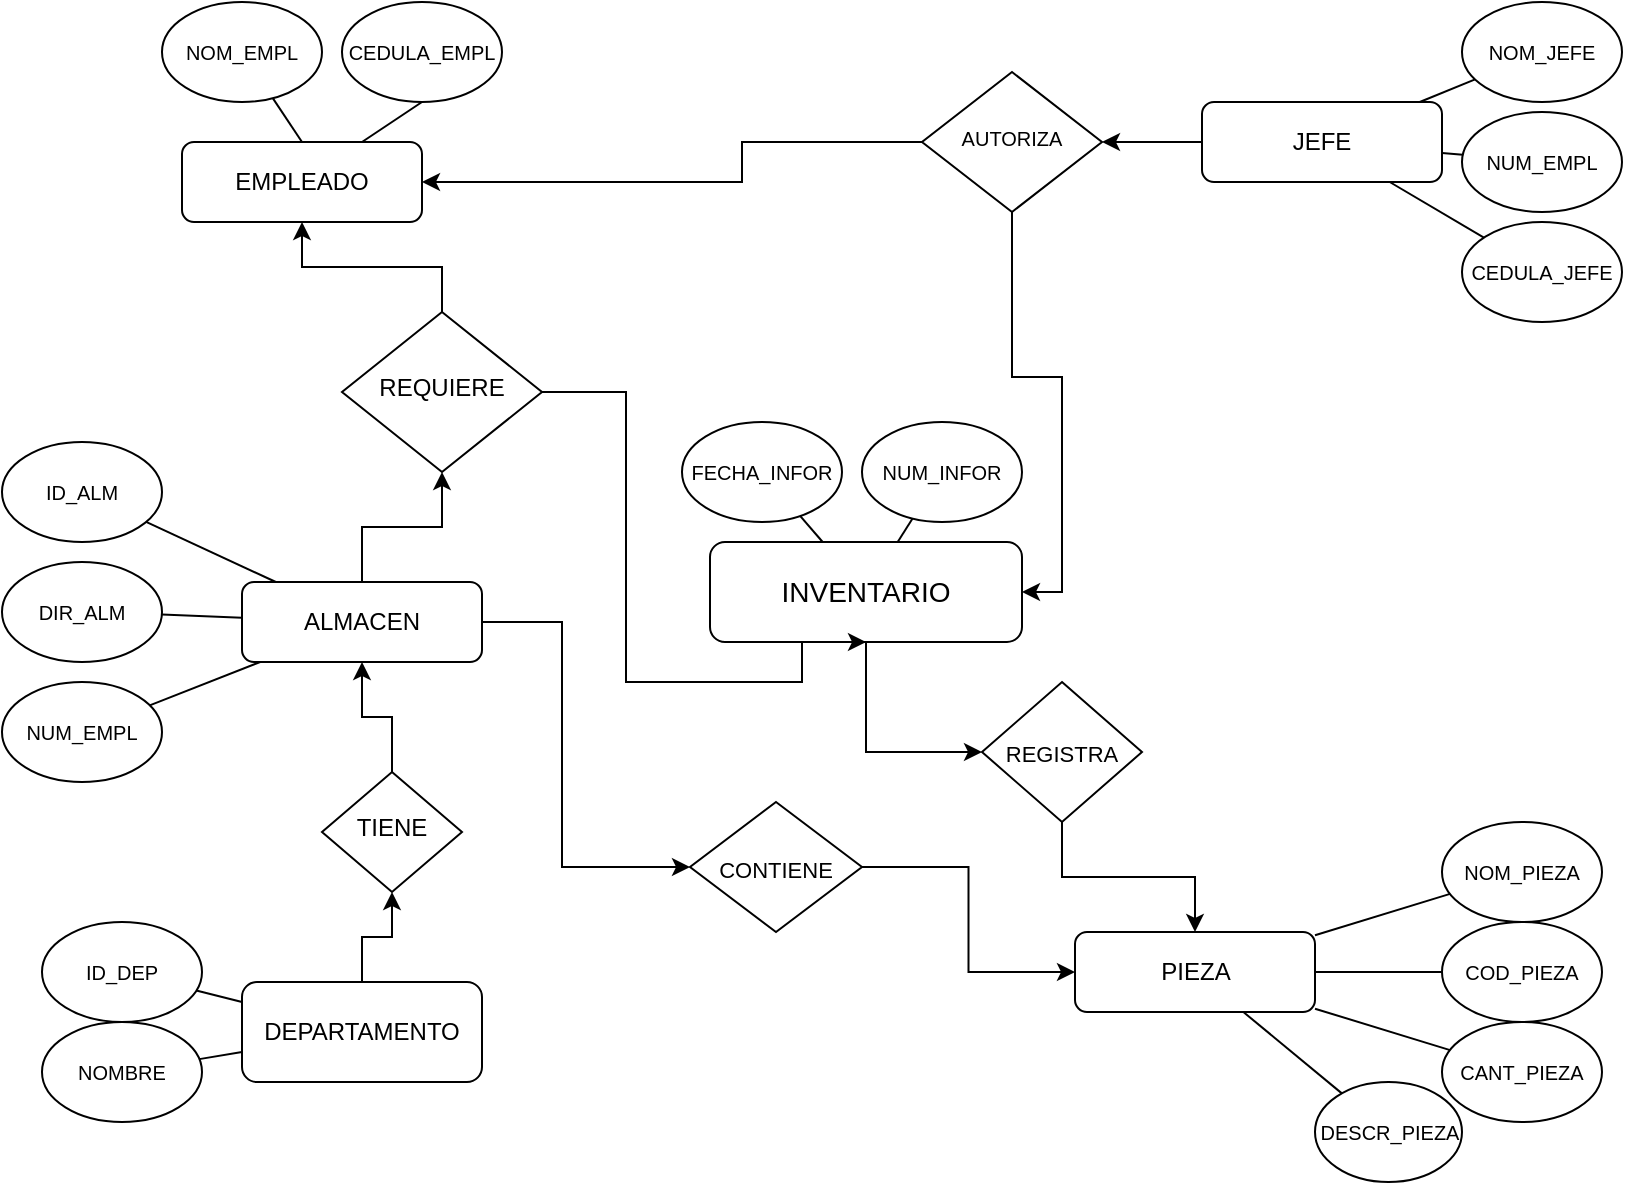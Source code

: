 <mxfile version="20.3.6" type="github">
  <diagram id="C5RBs43oDa-KdzZeNtuy" name="Page-1">
    <mxGraphModel dx="942" dy="606" grid="1" gridSize="10" guides="1" tooltips="1" connect="1" arrows="1" fold="1" page="1" pageScale="1" pageWidth="827" pageHeight="1169" math="0" shadow="0">
      <root>
        <mxCell id="WIyWlLk6GJQsqaUBKTNV-0" />
        <mxCell id="WIyWlLk6GJQsqaUBKTNV-1" parent="WIyWlLk6GJQsqaUBKTNV-0" />
        <mxCell id="WIyWlLk6GJQsqaUBKTNV-3" value="EMPLEADO" style="rounded=1;whiteSpace=wrap;html=1;fontSize=12;glass=0;strokeWidth=1;shadow=0;" parent="WIyWlLk6GJQsqaUBKTNV-1" vertex="1">
          <mxGeometry x="90" y="80" width="120" height="40" as="geometry" />
        </mxCell>
        <mxCell id="4ZOx1z21GBPkGNEGpBiZ-81" style="edgeStyle=orthogonalEdgeStyle;rounded=0;orthogonalLoop=1;jettySize=auto;html=1;fontSize=11;entryX=0;entryY=0.5;entryDx=0;entryDy=0;" edge="1" parent="WIyWlLk6GJQsqaUBKTNV-1" source="WIyWlLk6GJQsqaUBKTNV-7" target="4ZOx1z21GBPkGNEGpBiZ-76">
          <mxGeometry relative="1" as="geometry">
            <mxPoint x="500" y="400" as="targetPoint" />
          </mxGeometry>
        </mxCell>
        <mxCell id="WIyWlLk6GJQsqaUBKTNV-7" value="&lt;font style=&quot;font-size: 14px;&quot;&gt;INVENTARIO&lt;/font&gt;" style="rounded=1;whiteSpace=wrap;html=1;fontSize=12;glass=0;strokeWidth=1;shadow=0;" parent="WIyWlLk6GJQsqaUBKTNV-1" vertex="1">
          <mxGeometry x="354" y="280" width="156" height="50" as="geometry" />
        </mxCell>
        <mxCell id="WIyWlLk6GJQsqaUBKTNV-11" value="PIEZA" style="rounded=1;whiteSpace=wrap;html=1;fontSize=12;glass=0;strokeWidth=1;shadow=0;" parent="WIyWlLk6GJQsqaUBKTNV-1" vertex="1">
          <mxGeometry x="536.5" y="475" width="120" height="40" as="geometry" />
        </mxCell>
        <mxCell id="4ZOx1z21GBPkGNEGpBiZ-6" style="edgeStyle=orthogonalEdgeStyle;rounded=0;orthogonalLoop=1;jettySize=auto;html=1;entryX=1;entryY=0.5;entryDx=0;entryDy=0;" edge="1" parent="WIyWlLk6GJQsqaUBKTNV-1" source="WIyWlLk6GJQsqaUBKTNV-12" target="4ZOx1z21GBPkGNEGpBiZ-3">
          <mxGeometry relative="1" as="geometry" />
        </mxCell>
        <mxCell id="WIyWlLk6GJQsqaUBKTNV-12" value="JEFE" style="rounded=1;whiteSpace=wrap;html=1;fontSize=12;glass=0;strokeWidth=1;shadow=0;" parent="WIyWlLk6GJQsqaUBKTNV-1" vertex="1">
          <mxGeometry x="600" y="60" width="120" height="40" as="geometry" />
        </mxCell>
        <mxCell id="4ZOx1z21GBPkGNEGpBiZ-54" style="edgeStyle=orthogonalEdgeStyle;rounded=0;orthogonalLoop=1;jettySize=auto;html=1;entryX=0.5;entryY=1;entryDx=0;entryDy=0;fontSize=12;" edge="1" parent="WIyWlLk6GJQsqaUBKTNV-1" source="4ZOx1z21GBPkGNEGpBiZ-0" target="4ZOx1z21GBPkGNEGpBiZ-4">
          <mxGeometry relative="1" as="geometry" />
        </mxCell>
        <mxCell id="4ZOx1z21GBPkGNEGpBiZ-0" value="DEPARTAMENTO" style="rounded=1;whiteSpace=wrap;html=1;" vertex="1" parent="WIyWlLk6GJQsqaUBKTNV-1">
          <mxGeometry x="120" y="500" width="120" height="50" as="geometry" />
        </mxCell>
        <mxCell id="4ZOx1z21GBPkGNEGpBiZ-70" style="edgeStyle=orthogonalEdgeStyle;rounded=0;orthogonalLoop=1;jettySize=auto;html=1;entryX=1;entryY=0.5;entryDx=0;entryDy=0;fontSize=12;" edge="1" parent="WIyWlLk6GJQsqaUBKTNV-1" source="4ZOx1z21GBPkGNEGpBiZ-3" target="WIyWlLk6GJQsqaUBKTNV-3">
          <mxGeometry relative="1" as="geometry">
            <Array as="points">
              <mxPoint x="370" y="80" />
              <mxPoint x="370" y="100" />
            </Array>
          </mxGeometry>
        </mxCell>
        <mxCell id="4ZOx1z21GBPkGNEGpBiZ-73" style="edgeStyle=orthogonalEdgeStyle;rounded=0;orthogonalLoop=1;jettySize=auto;html=1;entryX=1;entryY=0.5;entryDx=0;entryDy=0;fontSize=14;" edge="1" parent="WIyWlLk6GJQsqaUBKTNV-1" source="4ZOx1z21GBPkGNEGpBiZ-3" target="WIyWlLk6GJQsqaUBKTNV-7">
          <mxGeometry relative="1" as="geometry" />
        </mxCell>
        <mxCell id="4ZOx1z21GBPkGNEGpBiZ-3" value="&lt;font style=&quot;font-size: 10px;&quot;&gt;AUTORIZA&lt;/font&gt;" style="rhombus;whiteSpace=wrap;html=1;shadow=0;fontFamily=Helvetica;fontSize=12;align=center;strokeWidth=1;spacing=6;spacingTop=-4;" vertex="1" parent="WIyWlLk6GJQsqaUBKTNV-1">
          <mxGeometry x="460" y="45" width="90" height="70" as="geometry" />
        </mxCell>
        <mxCell id="4ZOx1z21GBPkGNEGpBiZ-55" style="edgeStyle=orthogonalEdgeStyle;rounded=0;orthogonalLoop=1;jettySize=auto;html=1;fontSize=12;" edge="1" parent="WIyWlLk6GJQsqaUBKTNV-1" source="4ZOx1z21GBPkGNEGpBiZ-4" target="4ZOx1z21GBPkGNEGpBiZ-52">
          <mxGeometry relative="1" as="geometry" />
        </mxCell>
        <mxCell id="4ZOx1z21GBPkGNEGpBiZ-4" value="TIENE" style="rhombus;whiteSpace=wrap;html=1;shadow=0;fontFamily=Helvetica;fontSize=12;align=center;strokeWidth=1;spacing=6;spacingTop=-4;" vertex="1" parent="WIyWlLk6GJQsqaUBKTNV-1">
          <mxGeometry x="160" y="395" width="70" height="60" as="geometry" />
        </mxCell>
        <mxCell id="4ZOx1z21GBPkGNEGpBiZ-14" value="&lt;font style=&quot;font-size: 10px;&quot;&gt;CANT_PIEZA&lt;/font&gt;" style="ellipse;whiteSpace=wrap;html=1;" vertex="1" parent="WIyWlLk6GJQsqaUBKTNV-1">
          <mxGeometry x="720" y="520" width="80" height="50" as="geometry" />
        </mxCell>
        <mxCell id="4ZOx1z21GBPkGNEGpBiZ-15" value="&lt;font size=&quot;1&quot;&gt;COD_PIEZA&lt;/font&gt;" style="ellipse;whiteSpace=wrap;html=1;" vertex="1" parent="WIyWlLk6GJQsqaUBKTNV-1">
          <mxGeometry x="720" y="470" width="80" height="50" as="geometry" />
        </mxCell>
        <mxCell id="4ZOx1z21GBPkGNEGpBiZ-16" value="&lt;font style=&quot;font-size: 10px;&quot;&gt;NOM_PIEZA&lt;/font&gt;" style="ellipse;whiteSpace=wrap;html=1;" vertex="1" parent="WIyWlLk6GJQsqaUBKTNV-1">
          <mxGeometry x="720" y="420" width="80" height="50" as="geometry" />
        </mxCell>
        <mxCell id="4ZOx1z21GBPkGNEGpBiZ-17" value="&lt;span style=&quot;font-size: 10px;&quot;&gt;DESCR_PIEZA&lt;/span&gt;" style="ellipse;whiteSpace=wrap;html=1;" vertex="1" parent="WIyWlLk6GJQsqaUBKTNV-1">
          <mxGeometry x="656.5" y="550" width="73.5" height="50" as="geometry" />
        </mxCell>
        <mxCell id="4ZOx1z21GBPkGNEGpBiZ-19" value="&lt;font style=&quot;font-size: 10px;&quot;&gt;CEDULA_EMPL&lt;/font&gt;" style="ellipse;whiteSpace=wrap;html=1;" vertex="1" parent="WIyWlLk6GJQsqaUBKTNV-1">
          <mxGeometry x="170" y="10" width="80" height="50" as="geometry" />
        </mxCell>
        <mxCell id="4ZOx1z21GBPkGNEGpBiZ-20" value="&lt;font style=&quot;font-size: 10px;&quot;&gt;NOM_EMPL&lt;/font&gt;" style="ellipse;whiteSpace=wrap;html=1;" vertex="1" parent="WIyWlLk6GJQsqaUBKTNV-1">
          <mxGeometry x="80" y="10" width="80" height="50" as="geometry" />
        </mxCell>
        <mxCell id="4ZOx1z21GBPkGNEGpBiZ-21" value="&lt;font style=&quot;font-size: 10px;&quot;&gt;CEDULA_JEFE&lt;/font&gt;" style="ellipse;whiteSpace=wrap;html=1;" vertex="1" parent="WIyWlLk6GJQsqaUBKTNV-1">
          <mxGeometry x="730" y="120" width="80" height="50" as="geometry" />
        </mxCell>
        <mxCell id="4ZOx1z21GBPkGNEGpBiZ-22" value="&lt;span style=&quot;font-size: 10px;&quot;&gt;NUM_EMPL&lt;/span&gt;" style="ellipse;whiteSpace=wrap;html=1;" vertex="1" parent="WIyWlLk6GJQsqaUBKTNV-1">
          <mxGeometry x="730" y="65" width="80" height="50" as="geometry" />
        </mxCell>
        <mxCell id="4ZOx1z21GBPkGNEGpBiZ-23" value="&lt;span style=&quot;font-size: 10px;&quot;&gt;NOM_JEFE&lt;/span&gt;" style="ellipse;whiteSpace=wrap;html=1;" vertex="1" parent="WIyWlLk6GJQsqaUBKTNV-1">
          <mxGeometry x="730" y="10" width="80" height="50" as="geometry" />
        </mxCell>
        <mxCell id="4ZOx1z21GBPkGNEGpBiZ-26" value="&lt;font style=&quot;font-size: 10px;&quot;&gt;NOMBRE&lt;/font&gt;" style="ellipse;whiteSpace=wrap;html=1;" vertex="1" parent="WIyWlLk6GJQsqaUBKTNV-1">
          <mxGeometry x="20" y="520" width="80" height="50" as="geometry" />
        </mxCell>
        <mxCell id="4ZOx1z21GBPkGNEGpBiZ-27" value="&lt;span style=&quot;font-size: 10px;&quot;&gt;ID_DEP&lt;/span&gt;" style="ellipse;whiteSpace=wrap;html=1;" vertex="1" parent="WIyWlLk6GJQsqaUBKTNV-1">
          <mxGeometry x="20" y="470" width="80" height="50" as="geometry" />
        </mxCell>
        <mxCell id="4ZOx1z21GBPkGNEGpBiZ-29" value="&lt;span style=&quot;font-size: 10px;&quot;&gt;FECHA_INFOR&lt;/span&gt;" style="ellipse;whiteSpace=wrap;html=1;" vertex="1" parent="WIyWlLk6GJQsqaUBKTNV-1">
          <mxGeometry x="340" y="220" width="80" height="50" as="geometry" />
        </mxCell>
        <mxCell id="4ZOx1z21GBPkGNEGpBiZ-30" value="&lt;font style=&quot;font-size: 10px;&quot;&gt;NUM_INFOR&lt;/font&gt;" style="ellipse;whiteSpace=wrap;html=1;" vertex="1" parent="WIyWlLk6GJQsqaUBKTNV-1">
          <mxGeometry x="430" y="220" width="80" height="50" as="geometry" />
        </mxCell>
        <mxCell id="4ZOx1z21GBPkGNEGpBiZ-32" value="" style="endArrow=none;html=1;rounded=0;fontSize=10;" edge="1" parent="WIyWlLk6GJQsqaUBKTNV-1" source="4ZOx1z21GBPkGNEGpBiZ-16" target="WIyWlLk6GJQsqaUBKTNV-11">
          <mxGeometry width="50" height="50" relative="1" as="geometry">
            <mxPoint x="832.5" y="625" as="sourcePoint" />
            <mxPoint x="882.5" y="575" as="targetPoint" />
          </mxGeometry>
        </mxCell>
        <mxCell id="4ZOx1z21GBPkGNEGpBiZ-33" value="" style="endArrow=none;html=1;rounded=0;fontSize=10;" edge="1" parent="WIyWlLk6GJQsqaUBKTNV-1" source="4ZOx1z21GBPkGNEGpBiZ-15" target="WIyWlLk6GJQsqaUBKTNV-11">
          <mxGeometry width="50" height="50" relative="1" as="geometry">
            <mxPoint x="542.5" y="525" as="sourcePoint" />
            <mxPoint x="565.46" y="587" as="targetPoint" />
          </mxGeometry>
        </mxCell>
        <mxCell id="4ZOx1z21GBPkGNEGpBiZ-35" value="" style="endArrow=none;html=1;rounded=0;fontSize=10;" edge="1" parent="WIyWlLk6GJQsqaUBKTNV-1" source="4ZOx1z21GBPkGNEGpBiZ-17" target="WIyWlLk6GJQsqaUBKTNV-11">
          <mxGeometry width="50" height="50" relative="1" as="geometry">
            <mxPoint x="562.5" y="545" as="sourcePoint" />
            <mxPoint x="585.46" y="607" as="targetPoint" />
          </mxGeometry>
        </mxCell>
        <mxCell id="4ZOx1z21GBPkGNEGpBiZ-36" value="" style="endArrow=none;html=1;rounded=0;fontSize=10;" edge="1" parent="WIyWlLk6GJQsqaUBKTNV-1" source="4ZOx1z21GBPkGNEGpBiZ-27" target="4ZOx1z21GBPkGNEGpBiZ-0">
          <mxGeometry width="50" height="50" relative="1" as="geometry">
            <mxPoint x="550" y="650" as="sourcePoint" />
            <mxPoint x="580" y="470" as="targetPoint" />
          </mxGeometry>
        </mxCell>
        <mxCell id="4ZOx1z21GBPkGNEGpBiZ-38" value="" style="endArrow=none;html=1;rounded=0;fontSize=10;entryX=0.5;entryY=0;entryDx=0;entryDy=0;" edge="1" parent="WIyWlLk6GJQsqaUBKTNV-1" source="4ZOx1z21GBPkGNEGpBiZ-20" target="WIyWlLk6GJQsqaUBKTNV-3">
          <mxGeometry width="50" height="50" relative="1" as="geometry">
            <mxPoint x="150" y="280" as="sourcePoint" />
            <mxPoint x="172.96" y="342" as="targetPoint" />
          </mxGeometry>
        </mxCell>
        <mxCell id="4ZOx1z21GBPkGNEGpBiZ-39" value="" style="endArrow=none;html=1;rounded=0;fontSize=10;entryX=0.75;entryY=0;entryDx=0;entryDy=0;exitX=0.5;exitY=1;exitDx=0;exitDy=0;" edge="1" parent="WIyWlLk6GJQsqaUBKTNV-1" source="4ZOx1z21GBPkGNEGpBiZ-19" target="WIyWlLk6GJQsqaUBKTNV-3">
          <mxGeometry width="50" height="50" relative="1" as="geometry">
            <mxPoint x="590.706" y="69.088" as="sourcePoint" />
            <mxPoint x="600" y="90" as="targetPoint" />
          </mxGeometry>
        </mxCell>
        <mxCell id="4ZOx1z21GBPkGNEGpBiZ-40" value="" style="endArrow=none;html=1;rounded=0;fontSize=10;" edge="1" parent="WIyWlLk6GJQsqaUBKTNV-1" source="4ZOx1z21GBPkGNEGpBiZ-23" target="WIyWlLk6GJQsqaUBKTNV-12">
          <mxGeometry width="50" height="50" relative="1" as="geometry">
            <mxPoint x="600.706" y="79.088" as="sourcePoint" />
            <mxPoint x="610" y="100" as="targetPoint" />
          </mxGeometry>
        </mxCell>
        <mxCell id="4ZOx1z21GBPkGNEGpBiZ-41" value="" style="endArrow=none;html=1;rounded=0;fontSize=10;" edge="1" parent="WIyWlLk6GJQsqaUBKTNV-1" source="4ZOx1z21GBPkGNEGpBiZ-22" target="WIyWlLk6GJQsqaUBKTNV-12">
          <mxGeometry width="50" height="50" relative="1" as="geometry">
            <mxPoint x="748.765" y="170.617" as="sourcePoint" />
            <mxPoint x="710" y="190" as="targetPoint" />
          </mxGeometry>
        </mxCell>
        <mxCell id="4ZOx1z21GBPkGNEGpBiZ-44" value="" style="endArrow=none;html=1;rounded=0;fontSize=10;" edge="1" parent="WIyWlLk6GJQsqaUBKTNV-1" source="4ZOx1z21GBPkGNEGpBiZ-21" target="WIyWlLk6GJQsqaUBKTNV-12">
          <mxGeometry width="50" height="50" relative="1" as="geometry">
            <mxPoint x="758.765" y="180.617" as="sourcePoint" />
            <mxPoint x="720" y="200" as="targetPoint" />
          </mxGeometry>
        </mxCell>
        <mxCell id="4ZOx1z21GBPkGNEGpBiZ-45" value="" style="endArrow=none;html=1;rounded=0;fontSize=10;" edge="1" parent="WIyWlLk6GJQsqaUBKTNV-1" source="WIyWlLk6GJQsqaUBKTNV-7" target="4ZOx1z21GBPkGNEGpBiZ-29">
          <mxGeometry width="50" height="50" relative="1" as="geometry">
            <mxPoint x="608.765" y="220.617" as="sourcePoint" />
            <mxPoint x="570" y="240" as="targetPoint" />
          </mxGeometry>
        </mxCell>
        <mxCell id="4ZOx1z21GBPkGNEGpBiZ-46" value="" style="endArrow=none;html=1;rounded=0;fontSize=10;" edge="1" parent="WIyWlLk6GJQsqaUBKTNV-1" source="WIyWlLk6GJQsqaUBKTNV-7" target="4ZOx1z21GBPkGNEGpBiZ-30">
          <mxGeometry width="50" height="50" relative="1" as="geometry">
            <mxPoint x="282.308" y="470" as="sourcePoint" />
            <mxPoint x="295.641" y="491.666" as="targetPoint" />
          </mxGeometry>
        </mxCell>
        <mxCell id="4ZOx1z21GBPkGNEGpBiZ-63" style="edgeStyle=orthogonalEdgeStyle;rounded=0;orthogonalLoop=1;jettySize=auto;html=1;entryX=0.5;entryY=1;entryDx=0;entryDy=0;fontSize=12;" edge="1" parent="WIyWlLk6GJQsqaUBKTNV-1" source="4ZOx1z21GBPkGNEGpBiZ-52" target="4ZOx1z21GBPkGNEGpBiZ-61">
          <mxGeometry relative="1" as="geometry" />
        </mxCell>
        <mxCell id="4ZOx1z21GBPkGNEGpBiZ-78" style="edgeStyle=orthogonalEdgeStyle;rounded=0;orthogonalLoop=1;jettySize=auto;html=1;entryX=0;entryY=0.5;entryDx=0;entryDy=0;fontSize=11;" edge="1" parent="WIyWlLk6GJQsqaUBKTNV-1" source="4ZOx1z21GBPkGNEGpBiZ-52" target="4ZOx1z21GBPkGNEGpBiZ-77">
          <mxGeometry relative="1" as="geometry">
            <Array as="points">
              <mxPoint x="280" y="320" />
              <mxPoint x="280" y="443" />
            </Array>
          </mxGeometry>
        </mxCell>
        <mxCell id="4ZOx1z21GBPkGNEGpBiZ-52" value="&lt;font style=&quot;font-size: 12px;&quot;&gt;ALMACEN&lt;/font&gt;" style="rounded=1;whiteSpace=wrap;html=1;fontSize=10;" vertex="1" parent="WIyWlLk6GJQsqaUBKTNV-1">
          <mxGeometry x="120" y="300" width="120" height="40" as="geometry" />
        </mxCell>
        <mxCell id="4ZOx1z21GBPkGNEGpBiZ-53" value="" style="endArrow=none;html=1;rounded=0;fontSize=10;" edge="1" parent="WIyWlLk6GJQsqaUBKTNV-1" source="4ZOx1z21GBPkGNEGpBiZ-26" target="4ZOx1z21GBPkGNEGpBiZ-0">
          <mxGeometry width="50" height="50" relative="1" as="geometry">
            <mxPoint x="108.245" y="512.324" as="sourcePoint" />
            <mxPoint x="164" y="523.312" as="targetPoint" />
          </mxGeometry>
        </mxCell>
        <mxCell id="4ZOx1z21GBPkGNEGpBiZ-56" value="&lt;span style=&quot;font-size: 10px;&quot;&gt;ID_ALM&lt;/span&gt;" style="ellipse;whiteSpace=wrap;html=1;" vertex="1" parent="WIyWlLk6GJQsqaUBKTNV-1">
          <mxGeometry y="230" width="80" height="50" as="geometry" />
        </mxCell>
        <mxCell id="4ZOx1z21GBPkGNEGpBiZ-57" value="&lt;span style=&quot;font-size: 10px;&quot;&gt;DIR_ALM&lt;/span&gt;" style="ellipse;whiteSpace=wrap;html=1;" vertex="1" parent="WIyWlLk6GJQsqaUBKTNV-1">
          <mxGeometry y="290" width="80" height="50" as="geometry" />
        </mxCell>
        <mxCell id="4ZOx1z21GBPkGNEGpBiZ-59" value="" style="endArrow=none;html=1;rounded=0;fontSize=10;" edge="1" parent="WIyWlLk6GJQsqaUBKTNV-1" source="4ZOx1z21GBPkGNEGpBiZ-56" target="4ZOx1z21GBPkGNEGpBiZ-52">
          <mxGeometry width="50" height="50" relative="1" as="geometry">
            <mxPoint x="107.139" y="514.285" as="sourcePoint" />
            <mxPoint x="130" y="520" as="targetPoint" />
          </mxGeometry>
        </mxCell>
        <mxCell id="4ZOx1z21GBPkGNEGpBiZ-60" value="" style="endArrow=none;html=1;rounded=0;fontSize=10;" edge="1" parent="WIyWlLk6GJQsqaUBKTNV-1" source="4ZOx1z21GBPkGNEGpBiZ-57" target="4ZOx1z21GBPkGNEGpBiZ-52">
          <mxGeometry width="50" height="50" relative="1" as="geometry">
            <mxPoint x="87.139" y="304.285" as="sourcePoint" />
            <mxPoint x="130" y="315" as="targetPoint" />
          </mxGeometry>
        </mxCell>
        <mxCell id="4ZOx1z21GBPkGNEGpBiZ-64" style="edgeStyle=orthogonalEdgeStyle;rounded=0;orthogonalLoop=1;jettySize=auto;html=1;entryX=0.5;entryY=1;entryDx=0;entryDy=0;fontSize=12;" edge="1" parent="WIyWlLk6GJQsqaUBKTNV-1" source="4ZOx1z21GBPkGNEGpBiZ-61" target="WIyWlLk6GJQsqaUBKTNV-7">
          <mxGeometry relative="1" as="geometry">
            <Array as="points">
              <mxPoint x="312" y="205" />
              <mxPoint x="312" y="350" />
              <mxPoint x="400" y="350" />
              <mxPoint x="400" y="330" />
            </Array>
          </mxGeometry>
        </mxCell>
        <mxCell id="4ZOx1z21GBPkGNEGpBiZ-69" style="edgeStyle=orthogonalEdgeStyle;rounded=0;orthogonalLoop=1;jettySize=auto;html=1;fontSize=12;" edge="1" parent="WIyWlLk6GJQsqaUBKTNV-1" source="4ZOx1z21GBPkGNEGpBiZ-61" target="WIyWlLk6GJQsqaUBKTNV-3">
          <mxGeometry relative="1" as="geometry" />
        </mxCell>
        <mxCell id="4ZOx1z21GBPkGNEGpBiZ-61" value="REQUIERE" style="rhombus;whiteSpace=wrap;html=1;shadow=0;fontFamily=Helvetica;fontSize=12;align=center;strokeWidth=1;spacing=6;spacingTop=-4;" vertex="1" parent="WIyWlLk6GJQsqaUBKTNV-1">
          <mxGeometry x="170" y="165" width="100" height="80" as="geometry" />
        </mxCell>
        <mxCell id="4ZOx1z21GBPkGNEGpBiZ-62" value="" style="endArrow=none;html=1;rounded=0;fontSize=10;" edge="1" parent="WIyWlLk6GJQsqaUBKTNV-1" source="4ZOx1z21GBPkGNEGpBiZ-14" target="WIyWlLk6GJQsqaUBKTNV-11">
          <mxGeometry width="50" height="50" relative="1" as="geometry">
            <mxPoint x="699.212" y="560.151" as="sourcePoint" />
            <mxPoint x="689.85" y="505" as="targetPoint" />
          </mxGeometry>
        </mxCell>
        <mxCell id="4ZOx1z21GBPkGNEGpBiZ-65" value="&lt;span style=&quot;font-size: 10px;&quot;&gt;NUM_EMPL&lt;/span&gt;" style="ellipse;whiteSpace=wrap;html=1;" vertex="1" parent="WIyWlLk6GJQsqaUBKTNV-1">
          <mxGeometry y="350" width="80" height="50" as="geometry" />
        </mxCell>
        <mxCell id="4ZOx1z21GBPkGNEGpBiZ-66" value="" style="endArrow=none;html=1;rounded=0;fontSize=10;" edge="1" parent="WIyWlLk6GJQsqaUBKTNV-1" source="4ZOx1z21GBPkGNEGpBiZ-65" target="4ZOx1z21GBPkGNEGpBiZ-52">
          <mxGeometry width="50" height="50" relative="1" as="geometry">
            <mxPoint x="88.519" y="348.259" as="sourcePoint" />
            <mxPoint x="130" y="340.714" as="targetPoint" />
          </mxGeometry>
        </mxCell>
        <mxCell id="4ZOx1z21GBPkGNEGpBiZ-82" style="edgeStyle=orthogonalEdgeStyle;rounded=0;orthogonalLoop=1;jettySize=auto;html=1;fontSize=11;" edge="1" parent="WIyWlLk6GJQsqaUBKTNV-1" source="4ZOx1z21GBPkGNEGpBiZ-76" target="WIyWlLk6GJQsqaUBKTNV-11">
          <mxGeometry relative="1" as="geometry" />
        </mxCell>
        <mxCell id="4ZOx1z21GBPkGNEGpBiZ-76" value="&lt;font style=&quot;font-size: 11px;&quot;&gt;REGISTRA&lt;/font&gt;" style="rhombus;whiteSpace=wrap;html=1;fontSize=14;" vertex="1" parent="WIyWlLk6GJQsqaUBKTNV-1">
          <mxGeometry x="490" y="350" width="80" height="70" as="geometry" />
        </mxCell>
        <mxCell id="4ZOx1z21GBPkGNEGpBiZ-79" style="edgeStyle=orthogonalEdgeStyle;rounded=0;orthogonalLoop=1;jettySize=auto;html=1;fontSize=11;" edge="1" parent="WIyWlLk6GJQsqaUBKTNV-1" source="4ZOx1z21GBPkGNEGpBiZ-77" target="WIyWlLk6GJQsqaUBKTNV-11">
          <mxGeometry relative="1" as="geometry" />
        </mxCell>
        <mxCell id="4ZOx1z21GBPkGNEGpBiZ-77" value="&lt;font style=&quot;font-size: 11px;&quot;&gt;CONTIENE&lt;/font&gt;" style="rhombus;whiteSpace=wrap;html=1;fontSize=14;" vertex="1" parent="WIyWlLk6GJQsqaUBKTNV-1">
          <mxGeometry x="344" y="410" width="86" height="65" as="geometry" />
        </mxCell>
      </root>
    </mxGraphModel>
  </diagram>
</mxfile>
